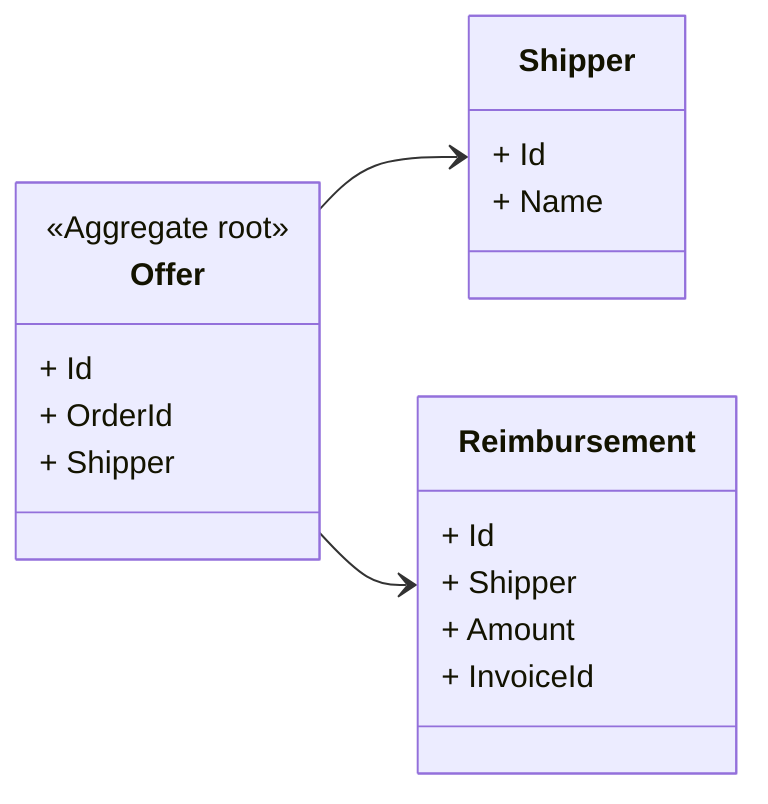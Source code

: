 classDiagram
    direction LR
    class Offer {
        <<Aggregate root>>
        + Id
        + OrderId
        + Shipper
    }
    class Shipper {
        + Id
        + Name
    }
    class Reimbursement {
        + Id
        + Shipper
        + Amount
        + InvoiceId
    }
    Offer --> Shipper
    Offer --> Reimbursement